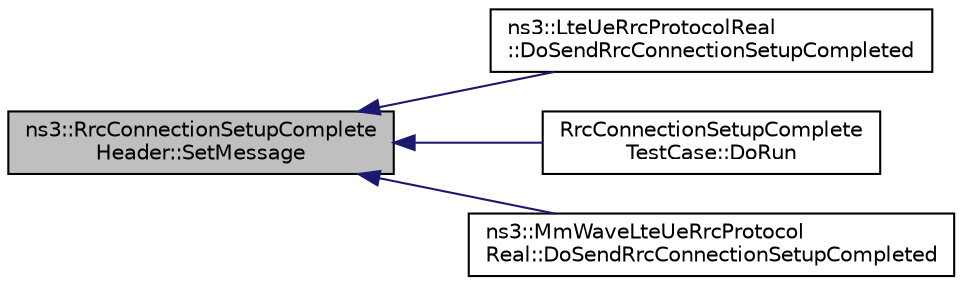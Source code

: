 digraph "ns3::RrcConnectionSetupCompleteHeader::SetMessage"
{
  edge [fontname="Helvetica",fontsize="10",labelfontname="Helvetica",labelfontsize="10"];
  node [fontname="Helvetica",fontsize="10",shape=record];
  rankdir="LR";
  Node1 [label="ns3::RrcConnectionSetupComplete\lHeader::SetMessage",height=0.2,width=0.4,color="black", fillcolor="grey75", style="filled", fontcolor="black"];
  Node1 -> Node2 [dir="back",color="midnightblue",fontsize="10",style="solid"];
  Node2 [label="ns3::LteUeRrcProtocolReal\l::DoSendRrcConnectionSetupCompleted",height=0.2,width=0.4,color="black", fillcolor="white", style="filled",URL="$df/d48/classns3_1_1LteUeRrcProtocolReal.html#a519541e148a0a82685dffbd4682500b5"];
  Node1 -> Node3 [dir="back",color="midnightblue",fontsize="10",style="solid"];
  Node3 [label="RrcConnectionSetupComplete\lTestCase::DoRun",height=0.2,width=0.4,color="black", fillcolor="white", style="filled",URL="$d9/d83/classRrcConnectionSetupCompleteTestCase.html#a0bec6b3fe9ff042780ccbc5f94160412",tooltip="Implementation to actually run this TestCase. "];
  Node1 -> Node4 [dir="back",color="midnightblue",fontsize="10",style="solid"];
  Node4 [label="ns3::MmWaveLteUeRrcProtocol\lReal::DoSendRrcConnectionSetupCompleted",height=0.2,width=0.4,color="black", fillcolor="white", style="filled",URL="$df/d69/classns3_1_1MmWaveLteUeRrcProtocolReal.html#a8fb76c749b0546c712bb01bde8286d81"];
}
